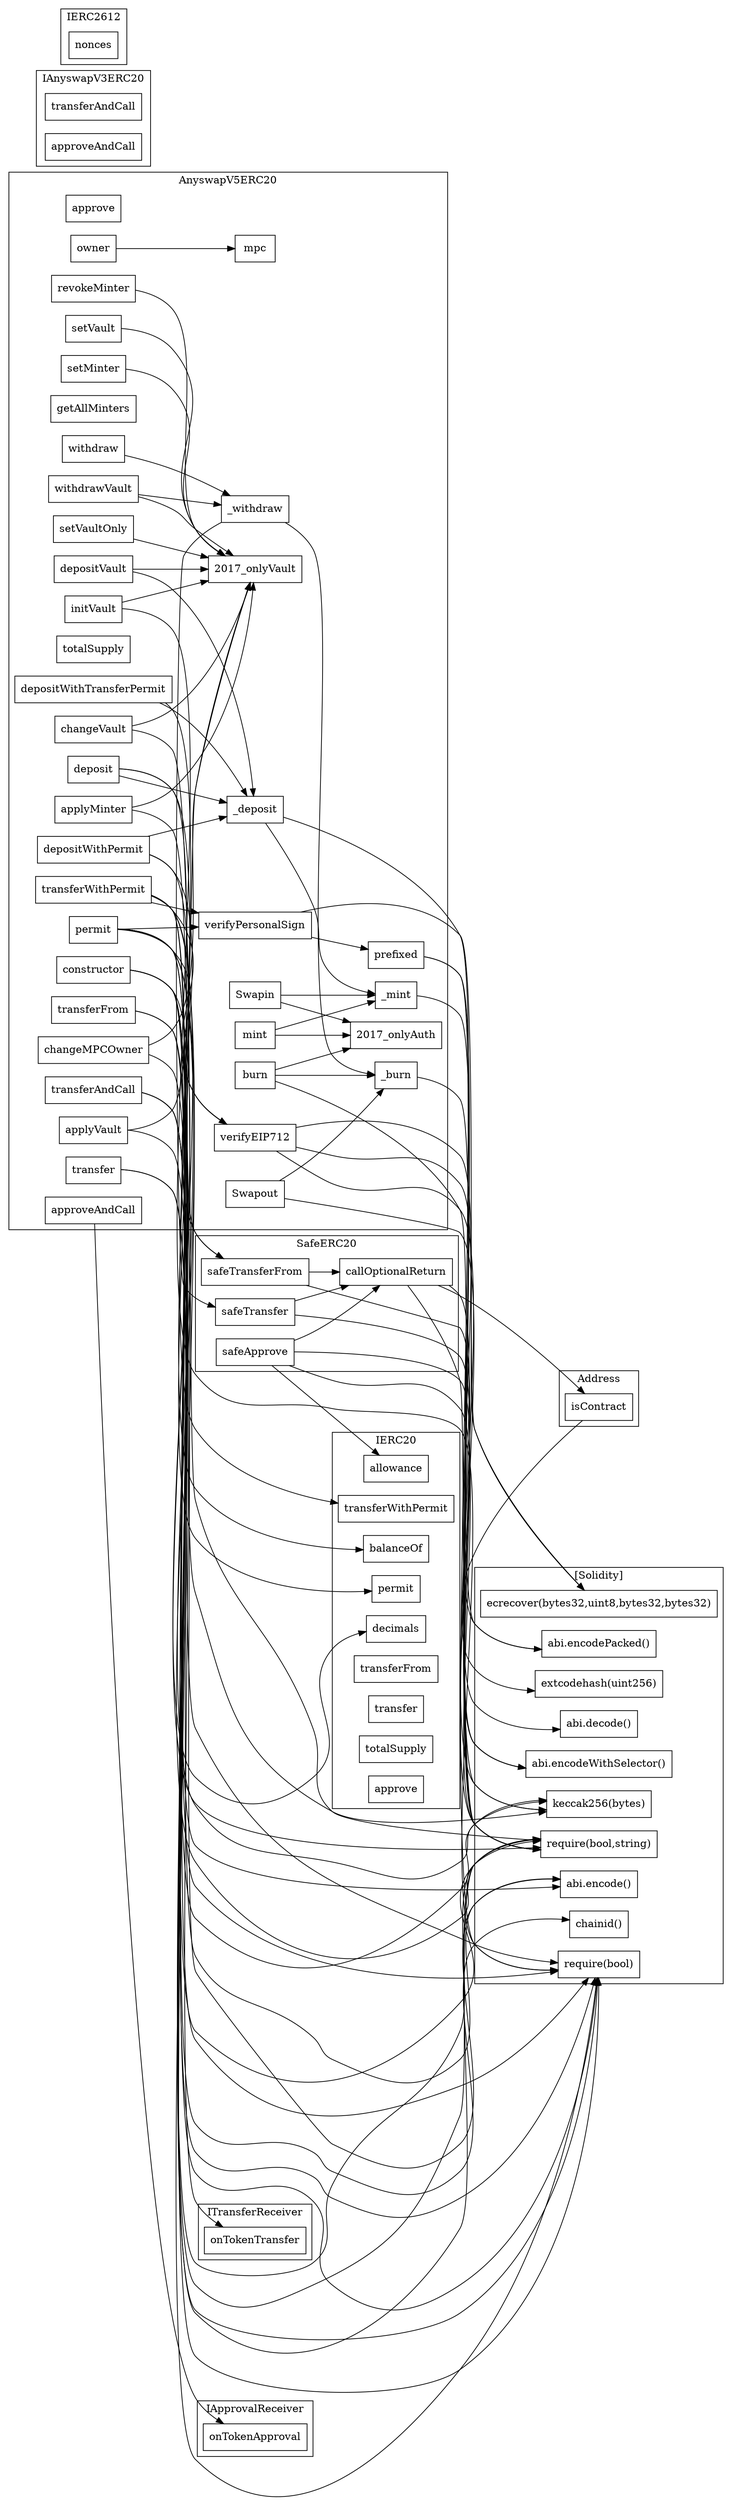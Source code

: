 strict digraph {
rankdir="LR"
node [shape=box]
subgraph cluster_2017_AnyswapV5ERC20 {
label = "AnyswapV5ERC20"
"2017_approve" [label="approve"]
"2017__mint" [label="_mint"]
"2017_initVault" [label="initVault"]
"2017_mpc" [label="mpc"]
"2017_depositWithTransferPermit" [label="depositWithTransferPermit"]
"2017_changeVault" [label="changeVault"]
"2017_Swapout" [label="Swapout"]
"2017_constructor" [label="constructor"]
"2017_getAllMinters" [label="getAllMinters"]
"2017_permit" [label="permit"]
"2017_prefixed" [label="prefixed"]
"2017_depositVault" [label="depositVault"]
"2017_transferWithPermit" [label="transferWithPermit"]
"2017_verifyEIP712" [label="verifyEIP712"]
"2017__withdraw" [label="_withdraw"]
"2017_setVault" [label="setVault"]
"2017__burn" [label="_burn"]
"2017_deposit" [label="deposit"]
"2017_totalSupply" [label="totalSupply"]
"2017_withdrawVault" [label="withdrawVault"]
"2017_owner" [label="owner"]
"2017_burn" [label="burn"]
"2017_transferFrom" [label="transferFrom"]
"2017_withdraw" [label="withdraw"]
"2017_setMinter" [label="setMinter"]
"2017_applyMinter" [label="applyMinter"]
"2017_depositWithPermit" [label="depositWithPermit"]
"2017_transferAndCall" [label="transferAndCall"]
"2017_changeMPCOwner" [label="changeMPCOwner"]
"2017_mint" [label="mint"]
"2017_verifyPersonalSign" [label="verifyPersonalSign"]
"2017_setVaultOnly" [label="setVaultOnly"]
"2017_transfer" [label="transfer"]
"2017__deposit" [label="_deposit"]
"2017_approveAndCall" [label="approveAndCall"]
"2017_applyVault" [label="applyVault"]
"2017_revokeMinter" [label="revokeMinter"]
"2017_Swapin" [label="Swapin"]
"2017_depositVault" -> "2017_onlyVault"
"2017_setVault" -> "2017_onlyVault"
"2017_burn" -> "2017__burn"
"2017_applyMinter" -> "2017_onlyVault"
"2017_owner" -> "2017_mpc"
"2017_applyVault" -> "2017_onlyVault"
"2017_depositWithTransferPermit" -> "2017__deposit"
"2017_deposit" -> "2017__deposit"
"2017_verifyPersonalSign" -> "2017_prefixed"
"2017_revokeMinter" -> "2017_onlyVault"
"2017_transferWithPermit" -> "2017_verifyEIP712"
"2017_withdrawVault" -> "2017_onlyVault"
"2017_changeMPCOwner" -> "2017_onlyVault"
"2017_depositWithPermit" -> "2017__deposit"
"2017__withdraw" -> "2017__burn"
"2017_initVault" -> "2017_onlyVault"
"2017_Swapin" -> "2017_onlyAuth"
"2017_burn" -> "2017_onlyAuth"
"2017_Swapout" -> "2017__burn"
"2017_depositVault" -> "2017__deposit"
"2017_withdraw" -> "2017__withdraw"
"2017_setMinter" -> "2017_onlyVault"
"2017_Swapin" -> "2017__mint"
"2017_mint" -> "2017__mint"
"2017_withdrawVault" -> "2017__withdraw"
"2017_permit" -> "2017_verifyPersonalSign"
"2017_mint" -> "2017_onlyAuth"
"2017__deposit" -> "2017__mint"
"2017_permit" -> "2017_verifyEIP712"
"2017_setVaultOnly" -> "2017_onlyVault"
"2017_changeVault" -> "2017_onlyVault"
"2017_transferWithPermit" -> "2017_verifyPersonalSign"
}subgraph cluster_162_ITransferReceiver {
label = "ITransferReceiver"
"162_onTokenTransfer" [label="onTokenTransfer"]
}subgraph cluster_200_Address {
label = "Address"
"200_isContract" [label="isContract"]
}subgraph cluster_110_IERC20 {
label = "IERC20"
"110_transferWithPermit" [label="transferWithPermit"]
"110_balanceOf" [label="balanceOf"]
"110_decimals" [label="decimals"]
"110_permit" [label="permit"]
"110_allowance" [label="allowance"]
"110_transferFrom" [label="transferFrom"]
"110_transfer" [label="transfer"]
"110_totalSupply" [label="totalSupply"]
"110_approve" [label="approve"]
}subgraph cluster_174_IApprovalReceiver {
label = "IApprovalReceiver"
"174_onTokenApproval" [label="onTokenApproval"]
}subgraph cluster_150_IAnyswapV3ERC20 {
label = "IAnyswapV3ERC20"
"150_transferAndCall" [label="transferAndCall"]
"150_approveAndCall" [label="approveAndCall"]
}subgraph cluster_120_IERC2612 {
label = "IERC2612"
"120_nonces" [label="nonces"]
}subgraph cluster_349_SafeERC20 {
label = "SafeERC20"
"349_safeTransferFrom" [label="safeTransferFrom"]
"349_callOptionalReturn" [label="callOptionalReturn"]
"349_safeTransfer" [label="safeTransfer"]
"349_safeApprove" [label="safeApprove"]
"349_safeApprove" -> "349_callOptionalReturn"
"349_safeTransferFrom" -> "349_callOptionalReturn"
"349_safeTransfer" -> "349_callOptionalReturn"
}subgraph cluster_solidity {
label = "[Solidity]"
"require(bool)" 
"chainid()" 
"keccak256(bytes)" 
"extcodehash(uint256)" 
"abi.encodeWithSelector()" 
"abi.decode()" 
"abi.encodePacked()" 
"abi.encode()" 
"ecrecover(bytes32,uint8,bytes32,bytes32)" 
"require(bool,string)" 
"2017_Swapout" -> "require(bool,string)"
"2017__burn" -> "require(bool,string)"
"349_callOptionalReturn" -> "abi.decode()"
"2017_prefixed" -> "keccak256(bytes)"
"2017_changeVault" -> "require(bool,string)"
"2017_transferFrom" -> "require(bool,string)"
"349_safeTransfer" -> "abi.encodeWithSelector()"
"2017_burn" -> "require(bool,string)"
"2017_permit" -> "require(bool)"
"2017_transfer" -> "require(bool,string)"
"2017_verifyEIP712" -> "abi.encodePacked()"
"2017_transferWithPermit" -> "abi.encode()"
"2017_changeMPCOwner" -> "require(bool,string)"
"2017__deposit" -> "require(bool)"
"2017_applyMinter" -> "require(bool)"
"2017_permit" -> "require(bool,string)"
"2017_transferAndCall" -> "require(bool)"
"2017_applyVault" -> "require(bool)"
"2017_constructor" -> "chainid()"
"2017_constructor" -> "require(bool)"
"349_safeApprove" -> "require(bool,string)"
"2017_initVault" -> "require(bool)"
"2017_prefixed" -> "abi.encodePacked()"
"349_safeTransferFrom" -> "abi.encodeWithSelector()"
"2017_verifyEIP712" -> "keccak256(bytes)"
"2017_constructor" -> "keccak256(bytes)"
"349_safeApprove" -> "abi.encodeWithSelector()"
"2017__mint" -> "require(bool,string)"
"2017_transfer" -> "require(bool)"
"2017_transferWithPermit" -> "keccak256(bytes)"
"2017_verifyEIP712" -> "ecrecover(bytes32,uint8,bytes32,bytes32)"
"2017_transferWithPermit" -> "require(bool,string)"
"2017_permit" -> "keccak256(bytes)"
"2017_transferWithPermit" -> "require(bool)"
"2017_transferFrom" -> "require(bool)"
"349_callOptionalReturn" -> "require(bool,string)"
"2017_verifyPersonalSign" -> "ecrecover(bytes32,uint8,bytes32,bytes32)"
"2017_permit" -> "abi.encode()"
"200_isContract" -> "extcodehash(uint256)"
"2017_constructor" -> "abi.encode()"
"2017_transferAndCall" -> "require(bool,string)"
}"2017_constructor" -> "110_decimals"
"349_safeApprove" -> "110_allowance"
"349_callOptionalReturn" -> "200_isContract"
"2017_deposit" -> "349_safeTransferFrom"
"2017_approveAndCall" -> "174_onTokenApproval"
"2017_transferAndCall" -> "162_onTokenTransfer"
"2017_deposit" -> "110_balanceOf"
"2017__withdraw" -> "349_safeTransfer"
"2017_depositWithPermit" -> "110_permit"
"2017_depositWithPermit" -> "349_safeTransferFrom"
"2017_depositWithTransferPermit" -> "110_transferWithPermit"
}